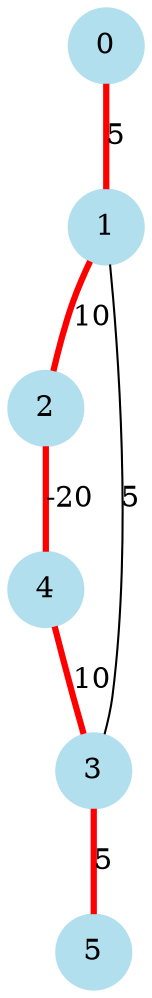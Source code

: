graph G {
	node [color=lightblue2 shape=circle style=filled]
	0 [label=0]
	1 [label=1]
	2 [label=2]
	3 [label=3]
	4 [label=4]
	5 [label=5]
	0 -- 1 [label=5, color=red, penwidth=3]
	1 -- 2 [label=10, color=red, penwidth=3]
	1 -- 3 [label=5]
	2 -- 4 [label=-20, color=red, penwidth=3]
	4 -- 3 [label=10, color=red, penwidth=3]
	3 -- 5 [label=5, color=red, penwidth=3]
}
